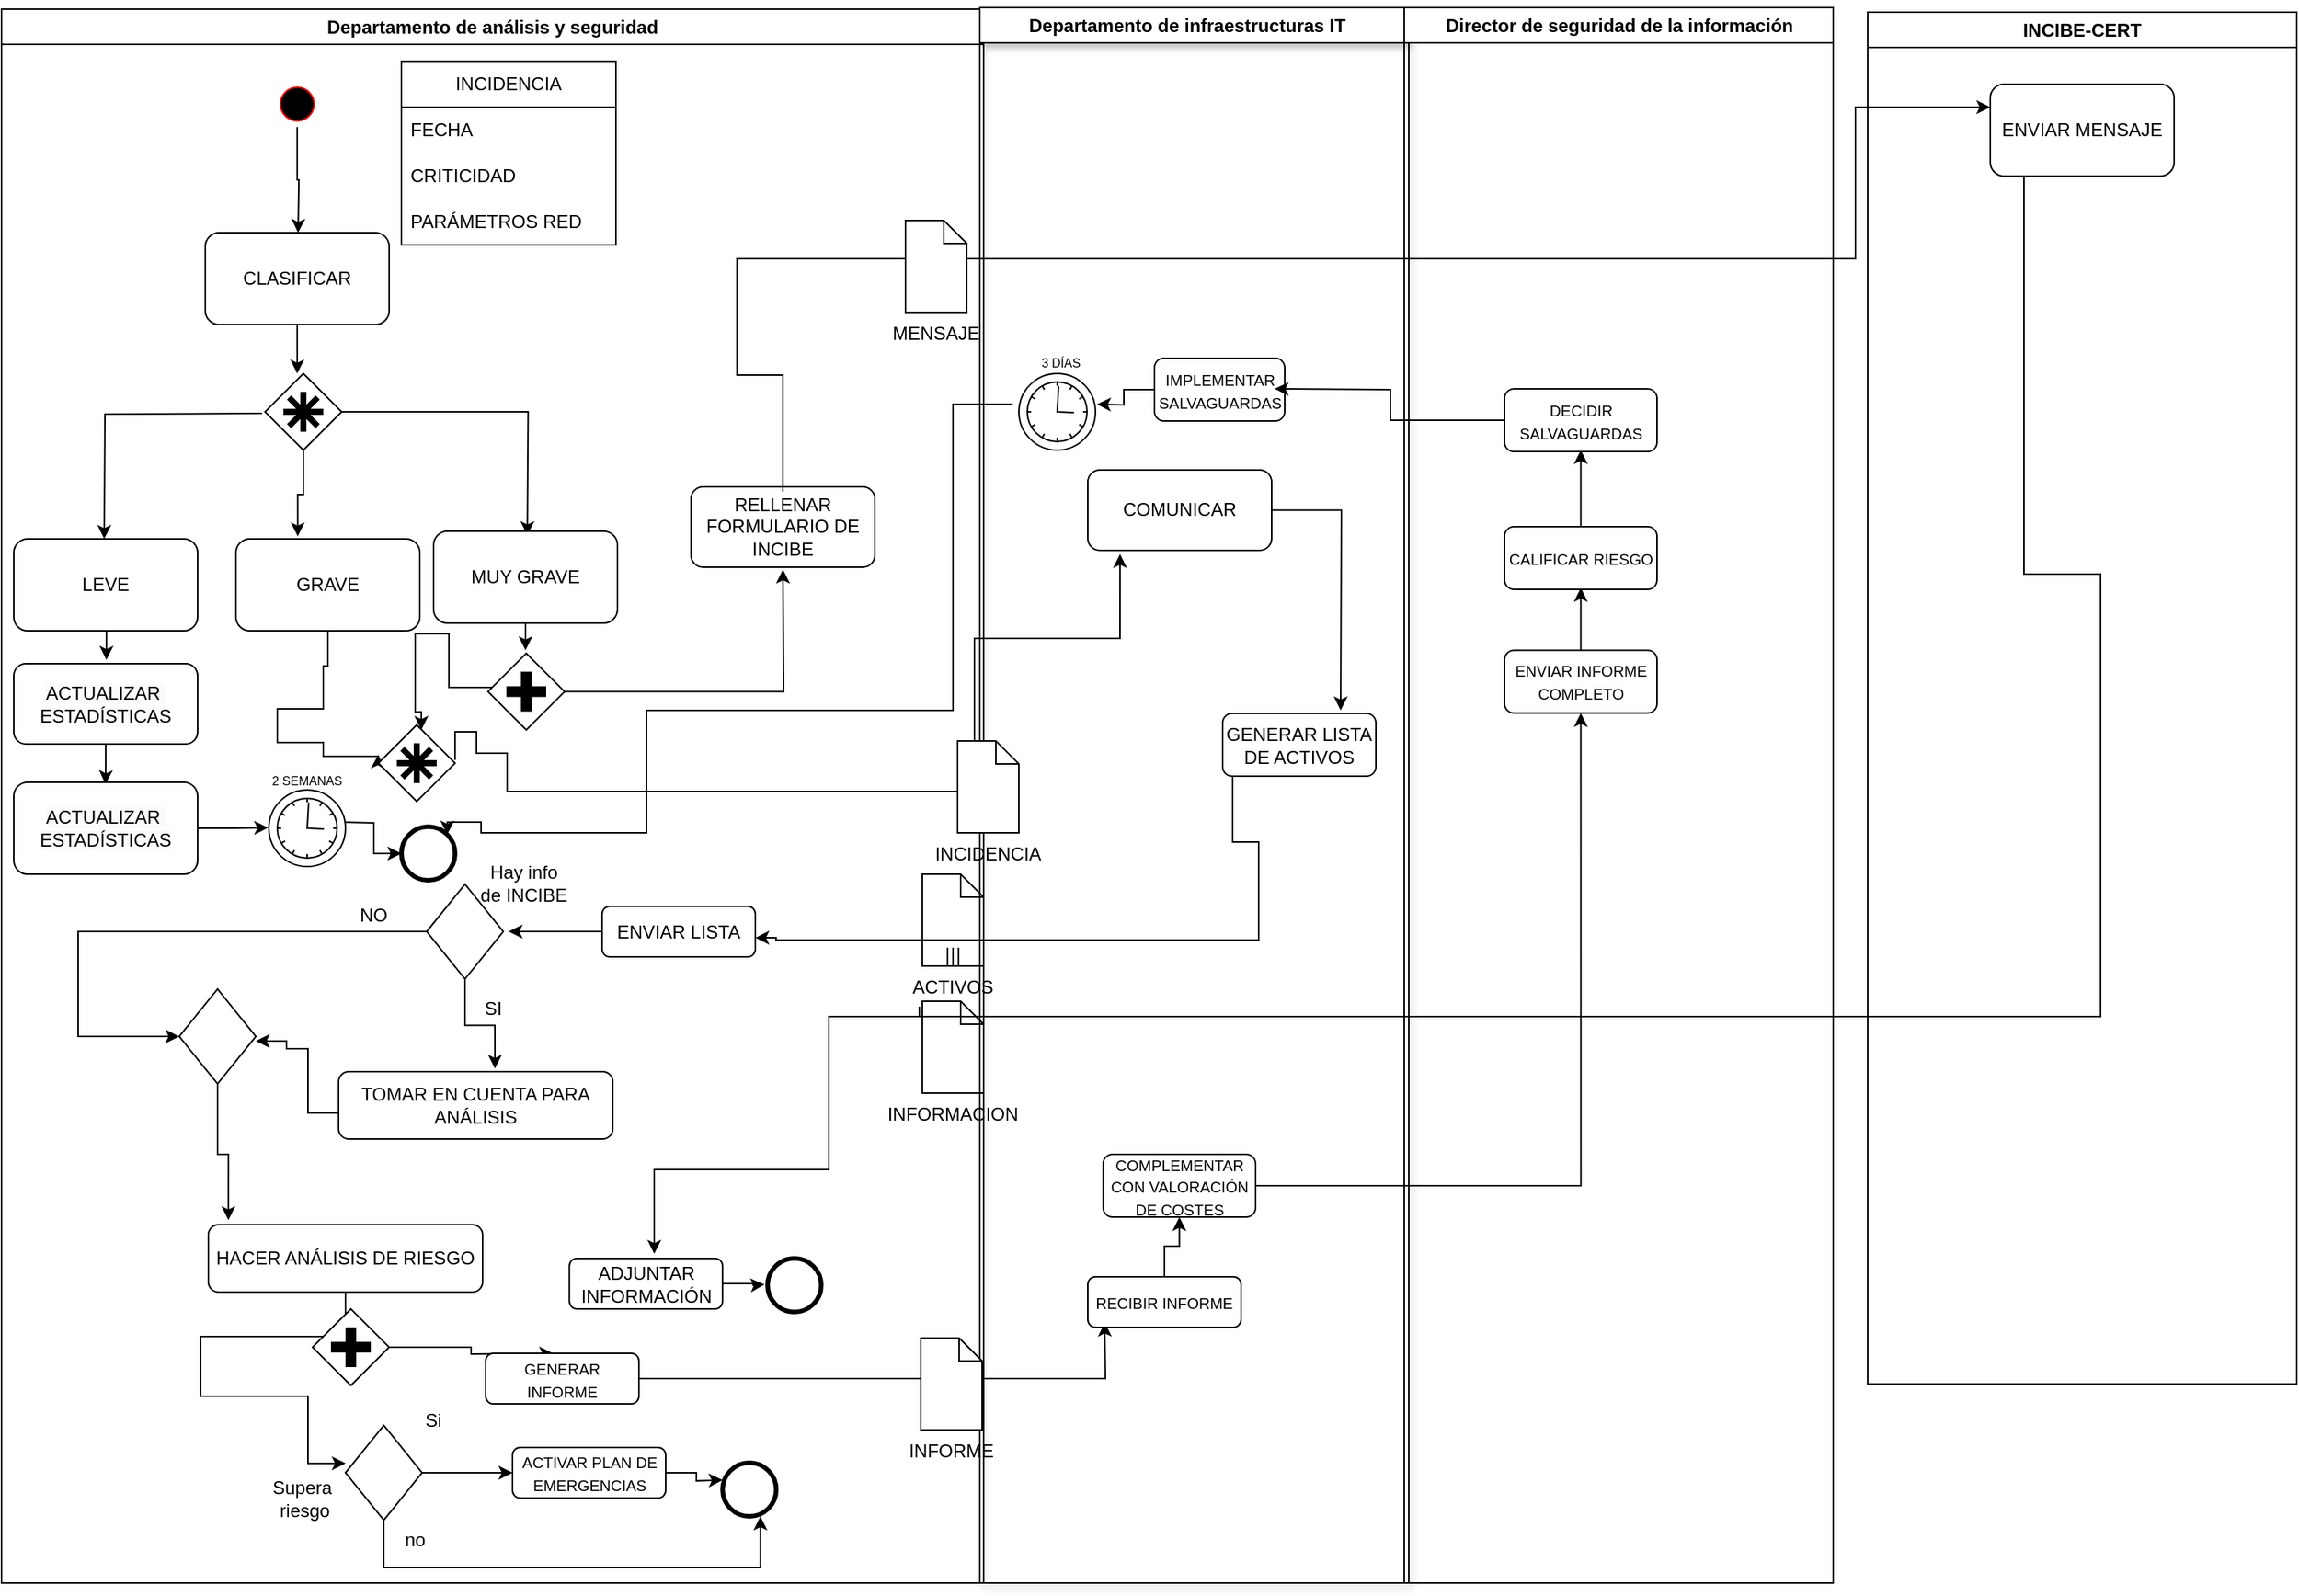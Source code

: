 <mxfile version="16.6.1" type="device"><diagram name="Page-1" id="e7e014a7-5840-1c2e-5031-d8a46d1fe8dd"><mxGraphModel dx="2456" dy="834" grid="1" gridSize="10" guides="1" tooltips="1" connect="1" arrows="1" fold="1" page="1" pageScale="1" pageWidth="1169" pageHeight="826" background="none" math="0" shadow="0"><root><mxCell id="0"/><mxCell id="1" parent="0"/><mxCell id="2" value="Departamento de análisis y seguridad" style="swimlane;whiteSpace=wrap" parent="1" vertex="1"><mxGeometry x="-180" y="92" width="641" height="1028" as="geometry"/></mxCell><mxCell id="wKJE_63BJNH2EhNT3Ody-53" style="edgeStyle=orthogonalEdgeStyle;rounded=0;orthogonalLoop=1;jettySize=auto;html=1;entryX=0.505;entryY=0;entryDx=0;entryDy=0;entryPerimeter=0;" parent="2" source="5" edge="1"><mxGeometry relative="1" as="geometry"><mxPoint x="193.55" y="146" as="targetPoint"/></mxGeometry></mxCell><mxCell id="5" value="" style="ellipse;shape=startState;fillColor=#000000;strokeColor=#ff0000;" parent="2" vertex="1"><mxGeometry x="178" y="47" width="30" height="30" as="geometry"/></mxCell><mxCell id="wKJE_63BJNH2EhNT3Ody-59" style="edgeStyle=orthogonalEdgeStyle;rounded=0;orthogonalLoop=1;jettySize=auto;html=1;" parent="2" edge="1"><mxGeometry relative="1" as="geometry"><mxPoint x="193" y="171.0" as="sourcePoint"/><mxPoint x="193" y="238" as="targetPoint"/></mxGeometry></mxCell><mxCell id="wKJE_63BJNH2EhNT3Ody-54" value="INCIDENCIA" style="swimlane;fontStyle=0;childLayout=stackLayout;horizontal=1;startSize=30;horizontalStack=0;resizeParent=1;resizeParentMax=0;resizeLast=0;collapsible=1;marginBottom=0;whiteSpace=wrap;html=1;" parent="2" vertex="1"><mxGeometry x="261" y="34" width="140" height="120" as="geometry"/></mxCell><mxCell id="wKJE_63BJNH2EhNT3Ody-55" value="FECHA" style="text;strokeColor=none;fillColor=none;align=left;verticalAlign=middle;spacingLeft=4;spacingRight=4;overflow=hidden;points=[[0,0.5],[1,0.5]];portConstraint=eastwest;rotatable=0;whiteSpace=wrap;html=1;" parent="wKJE_63BJNH2EhNT3Ody-54" vertex="1"><mxGeometry y="30" width="140" height="30" as="geometry"/></mxCell><mxCell id="wKJE_63BJNH2EhNT3Ody-56" value="CRITICIDAD" style="text;strokeColor=none;fillColor=none;align=left;verticalAlign=middle;spacingLeft=4;spacingRight=4;overflow=hidden;points=[[0,0.5],[1,0.5]];portConstraint=eastwest;rotatable=0;whiteSpace=wrap;html=1;" parent="wKJE_63BJNH2EhNT3Ody-54" vertex="1"><mxGeometry y="60" width="140" height="30" as="geometry"/></mxCell><mxCell id="wKJE_63BJNH2EhNT3Ody-57" value="PARÁMETROS RED" style="text;strokeColor=none;fillColor=none;align=left;verticalAlign=middle;spacingLeft=4;spacingRight=4;overflow=hidden;points=[[0,0.5],[1,0.5]];portConstraint=eastwest;rotatable=0;whiteSpace=wrap;html=1;" parent="wKJE_63BJNH2EhNT3Ody-54" vertex="1"><mxGeometry y="90" width="140" height="30" as="geometry"/></mxCell><mxCell id="wKJE_63BJNH2EhNT3Ody-63" style="edgeStyle=orthogonalEdgeStyle;rounded=0;orthogonalLoop=1;jettySize=auto;html=1;entryX=0.556;entryY=-0.048;entryDx=0;entryDy=0;entryPerimeter=0;exitX=1;exitY=0.5;exitDx=0;exitDy=0;exitPerimeter=0;" parent="2" source="-uxk1GoDinoryEBCvOJB-33" edge="1"><mxGeometry relative="1" as="geometry"><mxPoint x="343.16" y="343.6" as="targetPoint"/><mxPoint x="233" y="264" as="sourcePoint"/></mxGeometry></mxCell><mxCell id="wKJE_63BJNH2EhNT3Ody-65" style="edgeStyle=orthogonalEdgeStyle;rounded=0;orthogonalLoop=1;jettySize=auto;html=1;entryX=0.491;entryY=0;entryDx=0;entryDy=0;entryPerimeter=0;" parent="2" edge="1"><mxGeometry relative="1" as="geometry"><mxPoint x="67.01" y="346.0" as="targetPoint"/><mxPoint x="170" y="264" as="sourcePoint"/></mxGeometry></mxCell><mxCell id="wKJE_63BJNH2EhNT3Ody-92" style="edgeStyle=orthogonalEdgeStyle;rounded=0;orthogonalLoop=1;jettySize=auto;html=1;entryX=0.336;entryY=-0.028;entryDx=0;entryDy=0;entryPerimeter=0;fontSize=12;exitX=0.5;exitY=1;exitDx=0;exitDy=0;exitPerimeter=0;" parent="2" source="-uxk1GoDinoryEBCvOJB-33" target="wKJE_63BJNH2EhNT3Ody-91" edge="1"><mxGeometry relative="1" as="geometry"><mxPoint x="193" y="304" as="sourcePoint"/></mxGeometry></mxCell><mxCell id="wKJE_63BJNH2EhNT3Ody-67" style="edgeStyle=orthogonalEdgeStyle;rounded=0;orthogonalLoop=1;jettySize=auto;html=1;entryX=0.504;entryY=-0.02;entryDx=0;entryDy=0;entryPerimeter=0;fontSize=12;" parent="2" edge="1"><mxGeometry relative="1" as="geometry"><mxPoint x="68" y="371" as="sourcePoint"/><mxPoint x="68.44" y="425" as="targetPoint"/></mxGeometry></mxCell><mxCell id="wKJE_63BJNH2EhNT3Ody-76" style="edgeStyle=orthogonalEdgeStyle;rounded=0;orthogonalLoop=1;jettySize=auto;html=1;fontSize=12;entryX=0;entryY=0.5;entryDx=0;entryDy=0;entryPerimeter=0;" parent="2" target="-uxk1GoDinoryEBCvOJB-19" edge="1"><mxGeometry relative="1" as="geometry"><mxPoint x="260.1" y="531.9" as="targetPoint"/><mxPoint x="222" y="531" as="sourcePoint"/></mxGeometry></mxCell><mxCell id="wKJE_63BJNH2EhNT3Ody-78" value="&lt;font style=&quot;font-size: 8px;&quot;&gt;2 SEMANAS&lt;/font&gt;" style="text;html=1;strokeColor=none;fillColor=none;align=center;verticalAlign=middle;whiteSpace=wrap;rounded=0;fontSize=12;" parent="2" vertex="1"><mxGeometry x="141" y="487.5" width="117" height="30" as="geometry"/></mxCell><mxCell id="wKJE_63BJNH2EhNT3Ody-89" value="&lt;font style=&quot;font-size: 12px;&quot;&gt;CLASIFICAR&lt;/font&gt;" style="rounded=1;whiteSpace=wrap;html=1;fontSize=8;" parent="2" vertex="1"><mxGeometry x="133" y="146" width="120" height="60" as="geometry"/></mxCell><mxCell id="wKJE_63BJNH2EhNT3Ody-90" value="&lt;font style=&quot;font-size: 12px;&quot;&gt;LEVE&lt;/font&gt;" style="rounded=1;whiteSpace=wrap;html=1;fontSize=8;" parent="2" vertex="1"><mxGeometry x="8" y="346" width="120" height="60" as="geometry"/></mxCell><mxCell id="wKJE_63BJNH2EhNT3Ody-122" style="edgeStyle=orthogonalEdgeStyle;rounded=0;orthogonalLoop=1;jettySize=auto;html=1;fontSize=12;entryX=0.897;entryY=-0.017;entryDx=0;entryDy=0;entryPerimeter=0;" parent="2" source="wKJE_63BJNH2EhNT3Ody-91" target="wKJE_63BJNH2EhNT3Ody-78" edge="1"><mxGeometry relative="1" as="geometry"><mxPoint x="247.75" y="496.75" as="targetPoint"/><Array as="points"><mxPoint x="213" y="429"/><mxPoint x="210" y="429"/><mxPoint x="210" y="457"/><mxPoint x="180" y="457"/><mxPoint x="180" y="479"/><mxPoint x="210" y="479"/><mxPoint x="210" y="488"/></Array></mxGeometry></mxCell><mxCell id="wKJE_63BJNH2EhNT3Ody-91" value="GRAVE" style="rounded=1;whiteSpace=wrap;html=1;fontSize=12;" parent="2" vertex="1"><mxGeometry x="153" y="346" width="120" height="60" as="geometry"/></mxCell><mxCell id="wKJE_63BJNH2EhNT3Ody-120" style="edgeStyle=orthogonalEdgeStyle;rounded=0;orthogonalLoop=1;jettySize=auto;html=1;fontSize=12;" parent="2" source="wKJE_63BJNH2EhNT3Ody-93" edge="1"><mxGeometry relative="1" as="geometry"><mxPoint x="342" y="418.75" as="targetPoint"/><Array as="points"><mxPoint x="342" y="416"/></Array></mxGeometry></mxCell><mxCell id="wKJE_63BJNH2EhNT3Ody-93" value="MUY GRAVE" style="rounded=1;whiteSpace=wrap;html=1;fontSize=12;" parent="2" vertex="1"><mxGeometry x="282" y="341" width="120" height="60" as="geometry"/></mxCell><mxCell id="wKJE_63BJNH2EhNT3Ody-102" style="edgeStyle=orthogonalEdgeStyle;rounded=0;orthogonalLoop=1;jettySize=auto;html=1;entryX=0.498;entryY=0.019;entryDx=0;entryDy=0;entryPerimeter=0;fontSize=12;" parent="2" source="wKJE_63BJNH2EhNT3Ody-98" target="wKJE_63BJNH2EhNT3Ody-99" edge="1"><mxGeometry relative="1" as="geometry"/></mxCell><mxCell id="wKJE_63BJNH2EhNT3Ody-98" value="&lt;span style=&quot;caret-color: rgb(0, 0, 0); color: rgb(0, 0, 0); font-family: Helvetica; font-size: 12px; font-style: normal; font-variant-caps: normal; font-weight: 400; letter-spacing: normal; text-align: center; text-indent: 0px; text-transform: none; word-spacing: 0px; -webkit-text-stroke-width: 0px; background-color: rgb(251, 251, 251); text-decoration: none; float: none; display: inline !important;&quot;&gt;ACTUALIZAR&lt;span class=&quot;Apple-converted-space&quot;&gt;&amp;nbsp;&lt;/span&gt;&lt;/span&gt;&lt;br style=&quot;border-color: var(--border-color); caret-color: rgb(0, 0, 0); color: rgb(0, 0, 0); font-family: Helvetica; font-size: 12px; font-style: normal; font-variant-caps: normal; font-weight: 400; letter-spacing: normal; text-align: center; text-indent: 0px; text-transform: none; word-spacing: 0px; -webkit-text-stroke-width: 0px; text-decoration: none;&quot;&gt;&lt;span style=&quot;caret-color: rgb(0, 0, 0); color: rgb(0, 0, 0); font-family: Helvetica; font-size: 12px; font-style: normal; font-variant-caps: normal; font-weight: 400; letter-spacing: normal; text-align: center; text-indent: 0px; text-transform: none; word-spacing: 0px; -webkit-text-stroke-width: 0px; background-color: rgb(251, 251, 251); text-decoration: none; float: none; display: inline !important;&quot;&gt;ESTADÍSTICAS&lt;/span&gt;" style="rounded=1;whiteSpace=wrap;html=1;fontSize=12;" parent="2" vertex="1"><mxGeometry x="8" y="427.5" width="120" height="52.5" as="geometry"/></mxCell><mxCell id="wKJE_63BJNH2EhNT3Ody-103" style="edgeStyle=orthogonalEdgeStyle;rounded=0;orthogonalLoop=1;jettySize=auto;html=1;entryX=0.409;entryY=0.02;entryDx=0;entryDy=0;entryPerimeter=0;fontSize=12;" parent="2" source="wKJE_63BJNH2EhNT3Ody-99" edge="1"><mxGeometry relative="1" as="geometry"><mxPoint x="173.98" y="534.64" as="targetPoint"/></mxGeometry></mxCell><mxCell id="wKJE_63BJNH2EhNT3Ody-99" value="&lt;span style=&quot;caret-color: rgb(0, 0, 0); color: rgb(0, 0, 0); font-family: Helvetica; font-size: 12px; font-style: normal; font-variant-caps: normal; font-weight: 400; letter-spacing: normal; text-align: center; text-indent: 0px; text-transform: none; word-spacing: 0px; -webkit-text-stroke-width: 0px; background-color: rgb(251, 251, 251); text-decoration: none; float: none; display: inline !important;&quot;&gt;ACTUALIZAR&lt;span class=&quot;Apple-converted-space&quot;&gt;&amp;nbsp;&lt;/span&gt;&lt;/span&gt;&lt;br style=&quot;border-color: var(--border-color); caret-color: rgb(0, 0, 0); color: rgb(0, 0, 0); font-family: Helvetica; font-size: 12px; font-style: normal; font-variant-caps: normal; font-weight: 400; letter-spacing: normal; text-align: center; text-indent: 0px; text-transform: none; word-spacing: 0px; -webkit-text-stroke-width: 0px; text-decoration: none;&quot;&gt;&lt;span style=&quot;caret-color: rgb(0, 0, 0); color: rgb(0, 0, 0); font-family: Helvetica; font-size: 12px; font-style: normal; font-variant-caps: normal; font-weight: 400; letter-spacing: normal; text-align: center; text-indent: 0px; text-transform: none; word-spacing: 0px; -webkit-text-stroke-width: 0px; background-color: rgb(251, 251, 251); text-decoration: none; float: none; display: inline !important;&quot;&gt;ESTADÍSTICAS&lt;/span&gt;" style="rounded=1;whiteSpace=wrap;html=1;fontSize=12;" parent="2" vertex="1"><mxGeometry x="8" y="505" width="120" height="60" as="geometry"/></mxCell><mxCell id="wKJE_63BJNH2EhNT3Ody-121" style="edgeStyle=orthogonalEdgeStyle;rounded=0;orthogonalLoop=1;jettySize=auto;html=1;fontSize=12;entryX=1;entryY=0.5;entryDx=0;entryDy=0;" parent="2" source="-uxk1GoDinoryEBCvOJB-24" edge="1"><mxGeometry relative="1" as="geometry"><mxPoint x="274" y="470.75" as="targetPoint"/><mxPoint x="342.5" y="431.75" as="sourcePoint"/><Array as="points"><mxPoint x="292" y="443"/><mxPoint x="292" y="408"/><mxPoint x="270" y="408"/><mxPoint x="270" y="459"/></Array></mxGeometry></mxCell><mxCell id="wKJE_63BJNH2EhNT3Ody-125" style="edgeStyle=orthogonalEdgeStyle;rounded=0;orthogonalLoop=1;jettySize=auto;html=1;fontSize=12;exitX=1;exitY=0.5;exitDx=0;exitDy=0;exitPerimeter=0;" parent="2" source="-uxk1GoDinoryEBCvOJB-24" edge="1"><mxGeometry relative="1" as="geometry"><mxPoint x="510" y="366" as="targetPoint"/><mxPoint x="416" y="423.8" as="sourcePoint"/></mxGeometry></mxCell><mxCell id="wKJE_63BJNH2EhNT3Ody-108" style="edgeStyle=orthogonalEdgeStyle;rounded=0;orthogonalLoop=1;jettySize=auto;html=1;fontSize=12;exitX=0.623;exitY=0.919;exitDx=0;exitDy=0;exitPerimeter=0;entryX=0.542;entryY=1.008;entryDx=0;entryDy=0;entryPerimeter=0;" parent="2" edge="1"><mxGeometry relative="1" as="geometry"><mxPoint x="730.04" y="355.92" as="targetPoint"/><mxPoint x="295.997" y="490.354" as="sourcePoint"/><Array as="points"><mxPoint x="310" y="472"/><mxPoint x="310" y="486"/><mxPoint x="330" y="486"/><mxPoint x="330" y="511"/><mxPoint x="635" y="511"/><mxPoint x="635" y="411"/><mxPoint x="730" y="411"/></Array></mxGeometry></mxCell><mxCell id="wKJE_63BJNH2EhNT3Ody-126" value="RELLENAR FORMULARIO DE INCIBE" style="rounded=1;whiteSpace=wrap;html=1;fontSize=12;" parent="2" vertex="1"><mxGeometry x="450" y="312" width="120" height="52.5" as="geometry"/></mxCell><mxCell id="wKJE_63BJNH2EhNT3Ody-153" style="edgeStyle=orthogonalEdgeStyle;rounded=0;orthogonalLoop=1;jettySize=auto;html=1;entryX=0.432;entryY=0.704;entryDx=0;entryDy=0;entryPerimeter=0;fontSize=12;" parent="2" source="wKJE_63BJNH2EhNT3Ody-133" edge="1"><mxGeometry relative="1" as="geometry"><mxPoint x="331.002" y="602.482" as="targetPoint"/></mxGeometry></mxCell><mxCell id="wKJE_63BJNH2EhNT3Ody-133" value="ENVIAR LISTA" style="rounded=1;whiteSpace=wrap;html=1;shadow=0;fontSize=12;fillColor=#FFFFFF;" parent="2" vertex="1"><mxGeometry x="392" y="586" width="100" height="33" as="geometry"/></mxCell><mxCell id="wKJE_63BJNH2EhNT3Ody-166" style="edgeStyle=orthogonalEdgeStyle;rounded=0;orthogonalLoop=1;jettySize=auto;html=1;entryX=-0.041;entryY=0.358;entryDx=0;entryDy=0;entryPerimeter=0;fontSize=12;" parent="2" source="wKJE_63BJNH2EhNT3Ody-144" edge="1"><mxGeometry relative="1" as="geometry"><mxPoint x="497.975" y="833.005" as="targetPoint"/></mxGeometry></mxCell><mxCell id="wKJE_63BJNH2EhNT3Ody-144" value="ADJUNTAR INFORMACIÓN" style="rounded=1;whiteSpace=wrap;html=1;shadow=0;fontSize=12;fillColor=#FFFFFF;" parent="2" vertex="1"><mxGeometry x="370.62" y="816" width="100" height="33" as="geometry"/></mxCell><mxCell id="PuzYy-88NmCPUTZ-VgpC-42" style="edgeStyle=orthogonalEdgeStyle;rounded=0;orthogonalLoop=1;jettySize=auto;html=1;entryX=0.599;entryY=0.003;entryDx=0;entryDy=0;entryPerimeter=0;" parent="2" source="wKJE_63BJNH2EhNT3Ody-145" target="PuzYy-88NmCPUTZ-VgpC-41" edge="1"><mxGeometry relative="1" as="geometry"><mxPoint x="190" y="906" as="targetPoint"/><Array as="points"><mxPoint x="225" y="867"/><mxPoint x="130" y="867"/><mxPoint x="130" y="906"/><mxPoint x="200" y="906"/></Array></mxGeometry></mxCell><mxCell id="wKJE_63BJNH2EhNT3Ody-145" value="HACER ANÁLISIS DE RIESGO" style="rounded=1;whiteSpace=wrap;html=1;shadow=0;fontSize=12;fillColor=#FFFFFF;" parent="2" vertex="1"><mxGeometry x="135" y="794" width="179" height="44" as="geometry"/></mxCell><mxCell id="wKJE_63BJNH2EhNT3Ody-156" style="edgeStyle=orthogonalEdgeStyle;rounded=0;orthogonalLoop=1;jettySize=auto;html=1;fontSize=12;entryX=0.5;entryY=0;entryDx=0;entryDy=0;" parent="2" source="wKJE_63BJNH2EhNT3Ody-154" target="wKJE_63BJNH2EhNT3Ody-170" edge="1"><mxGeometry relative="1" as="geometry"><mxPoint x="130" y="816" as="targetPoint"/><Array as="points"><mxPoint x="50" y="603"/><mxPoint x="50" y="671"/></Array></mxGeometry></mxCell><mxCell id="wKJE_63BJNH2EhNT3Ody-160" style="edgeStyle=orthogonalEdgeStyle;rounded=0;orthogonalLoop=1;jettySize=auto;html=1;entryX=0.57;entryY=-0.045;entryDx=0;entryDy=0;entryPerimeter=0;fontSize=12;" parent="2" source="wKJE_63BJNH2EhNT3Ody-154" target="wKJE_63BJNH2EhNT3Ody-158" edge="1"><mxGeometry relative="1" as="geometry"/></mxCell><mxCell id="wKJE_63BJNH2EhNT3Ody-154" value="" style="rhombus;whiteSpace=wrap;html=1;rotation=-90;" parent="2" vertex="1"><mxGeometry x="271.5" y="577.5" width="62" height="50" as="geometry"/></mxCell><mxCell id="wKJE_63BJNH2EhNT3Ody-155" value="Hay info de INCIBE" style="text;html=1;strokeColor=none;fillColor=none;align=center;verticalAlign=middle;whiteSpace=wrap;rounded=0;fontSize=12;" parent="2" vertex="1"><mxGeometry x="310.62" y="555.5" width="60" height="30" as="geometry"/></mxCell><mxCell id="wKJE_63BJNH2EhNT3Ody-157" value="NO" style="text;html=1;strokeColor=none;fillColor=none;align=center;verticalAlign=middle;whiteSpace=wrap;rounded=0;fontSize=12;" parent="2" vertex="1"><mxGeometry x="213" y="577.12" width="60" height="30" as="geometry"/></mxCell><mxCell id="wKJE_63BJNH2EhNT3Ody-171" style="edgeStyle=orthogonalEdgeStyle;rounded=0;orthogonalLoop=1;jettySize=auto;html=1;entryX=0.5;entryY=1;entryDx=0;entryDy=0;fontSize=12;" parent="2" edge="1"><mxGeometry relative="1" as="geometry"><mxPoint x="309.5" y="721" as="sourcePoint"/><mxPoint x="166" y="674" as="targetPoint"/><Array as="points"><mxPoint x="200" y="721"/><mxPoint x="200" y="679"/><mxPoint x="186" y="679"/><mxPoint x="186" y="674"/></Array></mxGeometry></mxCell><mxCell id="wKJE_63BJNH2EhNT3Ody-158" value="TOMAR EN CUENTA PARA ANÁLISIS" style="rounded=1;whiteSpace=wrap;html=1;shadow=0;fontSize=12;fillColor=#FFFFFF;" parent="2" vertex="1"><mxGeometry x="220" y="694" width="179" height="44" as="geometry"/></mxCell><mxCell id="wKJE_63BJNH2EhNT3Ody-167" value="SI" style="text;html=1;strokeColor=none;fillColor=none;align=center;verticalAlign=middle;whiteSpace=wrap;rounded=0;fontSize=12;" parent="2" vertex="1"><mxGeometry x="292" y="636" width="58" height="34" as="geometry"/></mxCell><mxCell id="wKJE_63BJNH2EhNT3Ody-172" style="edgeStyle=orthogonalEdgeStyle;rounded=0;orthogonalLoop=1;jettySize=auto;html=1;entryX=0.073;entryY=-0.068;entryDx=0;entryDy=0;entryPerimeter=0;fontSize=12;" parent="2" source="wKJE_63BJNH2EhNT3Ody-170" target="wKJE_63BJNH2EhNT3Ody-145" edge="1"><mxGeometry relative="1" as="geometry"/></mxCell><mxCell id="wKJE_63BJNH2EhNT3Ody-170" value="" style="rhombus;whiteSpace=wrap;html=1;rotation=-90;" parent="2" vertex="1"><mxGeometry x="110" y="646" width="62" height="50" as="geometry"/></mxCell><mxCell id="PuzYy-88NmCPUTZ-VgpC-45" style="edgeStyle=orthogonalEdgeStyle;rounded=0;orthogonalLoop=1;jettySize=auto;html=1;entryX=0;entryY=0.5;entryDx=0;entryDy=0;fontSize=10;" parent="2" source="PuzYy-88NmCPUTZ-VgpC-41" target="PuzYy-88NmCPUTZ-VgpC-44" edge="1"><mxGeometry relative="1" as="geometry"/></mxCell><mxCell id="-uxk1GoDinoryEBCvOJB-21" style="edgeStyle=orthogonalEdgeStyle;rounded=0;orthogonalLoop=1;jettySize=auto;html=1;entryX=0.5;entryY=1;entryDx=0;entryDy=0;" parent="2" source="PuzYy-88NmCPUTZ-VgpC-41" edge="1"><mxGeometry relative="1" as="geometry"><mxPoint x="495.31" y="984.5" as="targetPoint"/><Array as="points"><mxPoint x="250" y="1018"/><mxPoint x="495" y="1018"/></Array></mxGeometry></mxCell><mxCell id="PuzYy-88NmCPUTZ-VgpC-41" value="" style="rhombus;whiteSpace=wrap;html=1;rotation=-90;" parent="2" vertex="1"><mxGeometry x="218.5" y="931" width="62" height="50" as="geometry"/></mxCell><mxCell id="PuzYy-88NmCPUTZ-VgpC-43" value="Supera&amp;nbsp;&lt;br&gt;riesgo" style="text;html=1;strokeColor=none;fillColor=none;align=center;verticalAlign=middle;whiteSpace=wrap;rounded=0;" parent="2" vertex="1"><mxGeometry x="167.5" y="958" width="60" height="30" as="geometry"/></mxCell><mxCell id="-uxk1GoDinoryEBCvOJB-22" style="edgeStyle=orthogonalEdgeStyle;rounded=0;orthogonalLoop=1;jettySize=auto;html=1;entryX=0;entryY=0.5;entryDx=0;entryDy=0;" parent="2" source="PuzYy-88NmCPUTZ-VgpC-44" edge="1"><mxGeometry relative="1" as="geometry"><mxPoint x="470.62" y="960.75" as="targetPoint"/></mxGeometry></mxCell><mxCell id="PuzYy-88NmCPUTZ-VgpC-44" value="&lt;font style=&quot;font-size: 10px;&quot;&gt;ACTIVAR PLAN DE EMERGENCIAS&lt;/font&gt;" style="rounded=1;whiteSpace=wrap;html=1;shadow=0;fontSize=12;fillColor=#FFFFFF;" parent="2" vertex="1"><mxGeometry x="333.5" y="939.5" width="100" height="33" as="geometry"/></mxCell><mxCell id="PuzYy-88NmCPUTZ-VgpC-46" value="Si" style="text;html=1;strokeColor=none;fillColor=none;align=center;verticalAlign=middle;whiteSpace=wrap;rounded=0;" parent="2" vertex="1"><mxGeometry x="252" y="907" width="60" height="30" as="geometry"/></mxCell><mxCell id="PuzYy-88NmCPUTZ-VgpC-48" style="edgeStyle=orthogonalEdgeStyle;rounded=0;orthogonalLoop=1;jettySize=auto;html=1;fontSize=10;exitX=1;exitY=0.5;exitDx=0;exitDy=0;exitPerimeter=0;" parent="2" source="-uxk1GoDinoryEBCvOJB-29" edge="1"><mxGeometry relative="1" as="geometry"><mxPoint x="360" y="878" as="targetPoint"/><mxPoint x="303" y="858.5" as="sourcePoint"/></mxGeometry></mxCell><mxCell id="PuzYy-88NmCPUTZ-VgpC-50" style="edgeStyle=orthogonalEdgeStyle;rounded=0;orthogonalLoop=1;jettySize=auto;html=1;fontSize=10;" parent="2" source="PuzYy-88NmCPUTZ-VgpC-49" edge="1"><mxGeometry relative="1" as="geometry"><mxPoint x="720" y="858" as="targetPoint"/></mxGeometry></mxCell><mxCell id="PuzYy-88NmCPUTZ-VgpC-49" value="&lt;font size=&quot;1&quot;&gt;GENERAR INFORME&lt;br&gt;&lt;/font&gt;" style="rounded=1;whiteSpace=wrap;html=1;shadow=0;fontSize=12;fillColor=#FFFFFF;" parent="2" vertex="1"><mxGeometry x="316" y="878" width="100" height="33" as="geometry"/></mxCell><mxCell id="-uxk1GoDinoryEBCvOJB-12" value="ACTIVOS" style="shape=mxgraph.bpmn.data;labelPosition=center;verticalLabelPosition=bottom;align=center;verticalAlign=top;whiteSpace=wrap;size=15;html=1;bpmnTransferType=none;isCollection=1;" parent="2" vertex="1"><mxGeometry x="601" y="565" width="40" height="60" as="geometry"/></mxCell><mxCell id="-uxk1GoDinoryEBCvOJB-16" value="INFORMACION" style="shape=mxgraph.bpmn.data;labelPosition=center;verticalLabelPosition=bottom;align=center;verticalAlign=top;whiteSpace=wrap;size=15;html=1;" parent="2" vertex="1"><mxGeometry x="601" y="648" width="40" height="60" as="geometry"/></mxCell><mxCell id="wKJE_63BJNH2EhNT3Ody-143" style="edgeStyle=orthogonalEdgeStyle;rounded=0;orthogonalLoop=1;jettySize=auto;html=1;fontSize=12;entryX=0.554;entryY=-0.091;entryDx=0;entryDy=0;entryPerimeter=0;startArrow=none;" parent="2" source="-uxk1GoDinoryEBCvOJB-16" target="wKJE_63BJNH2EhNT3Ody-144" edge="1"><mxGeometry relative="1" as="geometry"><mxPoint x="500" y="758" as="targetPoint"/><Array as="points"><mxPoint x="540" y="658"/><mxPoint x="540" y="758"/><mxPoint x="426" y="758"/></Array><mxPoint x="560" y="668" as="sourcePoint"/></mxGeometry></mxCell><mxCell id="-uxk1GoDinoryEBCvOJB-18" value="" style="points=[[0.145,0.145,0],[0.5,0,0],[0.855,0.145,0],[1,0.5,0],[0.855,0.855,0],[0.5,1,0],[0.145,0.855,0],[0,0.5,0]];shape=mxgraph.bpmn.event;html=1;verticalLabelPosition=bottom;labelBackgroundColor=#ffffff;verticalAlign=top;align=center;perimeter=ellipsePerimeter;outlineConnect=0;aspect=fixed;outline=standard;symbol=timer;" parent="2" vertex="1"><mxGeometry x="174.5" y="510" width="50" height="50" as="geometry"/></mxCell><mxCell id="-uxk1GoDinoryEBCvOJB-19" value="" style="points=[[0.145,0.145,0],[0.5,0,0],[0.855,0.145,0],[1,0.5,0],[0.855,0.855,0],[0.5,1,0],[0.145,0.855,0],[0,0.5,0]];shape=mxgraph.bpmn.event;html=1;verticalLabelPosition=bottom;labelBackgroundColor=#ffffff;verticalAlign=top;align=center;perimeter=ellipsePerimeter;outlineConnect=0;aspect=fixed;outline=end;symbol=terminate2;" parent="2" vertex="1"><mxGeometry x="261" y="534" width="35" height="35" as="geometry"/></mxCell><mxCell id="-uxk1GoDinoryEBCvOJB-23" value="no" style="text;html=1;strokeColor=none;fillColor=none;align=center;verticalAlign=middle;whiteSpace=wrap;rounded=0;" parent="2" vertex="1"><mxGeometry x="240" y="984.5" width="60" height="30" as="geometry"/></mxCell><mxCell id="-uxk1GoDinoryEBCvOJB-24" value="" style="points=[[0.25,0.25,0],[0.5,0,0],[0.75,0.25,0],[1,0.5,0],[0.75,0.75,0],[0.5,1,0],[0.25,0.75,0],[0,0.5,0]];shape=mxgraph.bpmn.gateway2;html=1;verticalLabelPosition=bottom;labelBackgroundColor=#ffffff;verticalAlign=top;align=center;perimeter=rhombusPerimeter;outlineConnect=0;outline=none;symbol=none;gwType=parallel;" parent="2" vertex="1"><mxGeometry x="317.5" y="420.75" width="50" height="50" as="geometry"/></mxCell><mxCell id="-uxk1GoDinoryEBCvOJB-29" value="" style="points=[[0.25,0.25,0],[0.5,0,0],[0.75,0.25,0],[1,0.5,0],[0.75,0.75,0],[0.5,1,0],[0.25,0.75,0],[0,0.5,0]];shape=mxgraph.bpmn.gateway2;html=1;verticalLabelPosition=bottom;labelBackgroundColor=#ffffff;verticalAlign=top;align=center;perimeter=rhombusPerimeter;outlineConnect=0;outline=none;symbol=none;gwType=parallel;" parent="2" vertex="1"><mxGeometry x="203" y="849" width="50" height="50" as="geometry"/></mxCell><mxCell id="-uxk1GoDinoryEBCvOJB-33" value="" style="points=[[0.25,0.25,0],[0.5,0,0],[0.75,0.25,0],[1,0.5,0],[0.75,0.75,0],[0.5,1,0],[0.25,0.75,0],[0,0.5,0]];shape=mxgraph.bpmn.gateway2;html=1;verticalLabelPosition=bottom;labelBackgroundColor=#ffffff;verticalAlign=top;align=center;perimeter=rhombusPerimeter;outlineConnect=0;outline=none;symbol=none;gwType=complex;" parent="2" vertex="1"><mxGeometry x="172" y="238" width="50" height="50" as="geometry"/></mxCell><mxCell id="-uxk1GoDinoryEBCvOJB-35" value="" style="points=[[0.25,0.25,0],[0.5,0,0],[0.75,0.25,0],[1,0.5,0],[0.75,0.75,0],[0.5,1,0],[0.25,0.75,0],[0,0.5,0]];shape=mxgraph.bpmn.gateway2;html=1;verticalLabelPosition=bottom;labelBackgroundColor=#ffffff;verticalAlign=top;align=center;perimeter=rhombusPerimeter;outlineConnect=0;outline=none;symbol=none;gwType=complex;" parent="2" vertex="1"><mxGeometry x="246" y="467.5" width="50" height="50" as="geometry"/></mxCell><mxCell id="9ohhhNZIiB-ihNK0Lqja-5" value="" style="points=[[0.145,0.145,0],[0.5,0,0],[0.855,0.145,0],[1,0.5,0],[0.855,0.855,0],[0.5,1,0],[0.145,0.855,0],[0,0.5,0]];shape=mxgraph.bpmn.event;html=1;verticalLabelPosition=bottom;labelBackgroundColor=#ffffff;verticalAlign=top;align=center;perimeter=ellipsePerimeter;outlineConnect=0;aspect=fixed;outline=end;symbol=terminate2;" vertex="1" parent="2"><mxGeometry x="470.62" y="949.5" width="35" height="35" as="geometry"/></mxCell><mxCell id="9ohhhNZIiB-ihNK0Lqja-6" value="" style="points=[[0.145,0.145,0],[0.5,0,0],[0.855,0.145,0],[1,0.5,0],[0.855,0.855,0],[0.5,1,0],[0.145,0.855,0],[0,0.5,0]];shape=mxgraph.bpmn.event;html=1;verticalLabelPosition=bottom;labelBackgroundColor=#ffffff;verticalAlign=top;align=center;perimeter=ellipsePerimeter;outlineConnect=0;aspect=fixed;outline=end;symbol=terminate2;" vertex="1" parent="2"><mxGeometry x="500" y="816" width="35" height="35" as="geometry"/></mxCell><mxCell id="3" value="Departamento de infraestructuras IT   " style="swimlane;whiteSpace=wrap;shadow=1;" parent="1" vertex="1"><mxGeometry x="458.5" y="91" width="280" height="1029" as="geometry"/></mxCell><mxCell id="wKJE_63BJNH2EhNT3Ody-136" style="edgeStyle=orthogonalEdgeStyle;rounded=0;orthogonalLoop=1;jettySize=auto;html=1;fontSize=12;" parent="3" source="wKJE_63BJNH2EhNT3Ody-105" edge="1"><mxGeometry relative="1" as="geometry"><mxPoint x="235.5" y="459" as="targetPoint"/></mxGeometry></mxCell><mxCell id="wKJE_63BJNH2EhNT3Ody-105" value="COMUNICAR" style="rounded=1;whiteSpace=wrap;html=1;fontSize=12;" parent="3" vertex="1"><mxGeometry x="70.5" y="302" width="120" height="52.5" as="geometry"/></mxCell><mxCell id="wKJE_63BJNH2EhNT3Ody-131" value="GENERAR LISTA DE ACTIVOS" style="rounded=1;whiteSpace=wrap;html=1;shadow=0;fontSize=12;fillColor=#FFFFFF;" parent="3" vertex="1"><mxGeometry x="158.5" y="461" width="100" height="41" as="geometry"/></mxCell><mxCell id="PuzYy-88NmCPUTZ-VgpC-54" style="edgeStyle=orthogonalEdgeStyle;rounded=0;orthogonalLoop=1;jettySize=auto;html=1;fontSize=10;" parent="3" source="PuzYy-88NmCPUTZ-VgpC-51" target="PuzYy-88NmCPUTZ-VgpC-53" edge="1"><mxGeometry relative="1" as="geometry"/></mxCell><mxCell id="PuzYy-88NmCPUTZ-VgpC-51" value="&lt;font size=&quot;1&quot;&gt;RECIBIR INFORME&lt;br&gt;&lt;/font&gt;" style="rounded=1;whiteSpace=wrap;html=1;shadow=0;fontSize=12;fillColor=#FFFFFF;" parent="3" vertex="1"><mxGeometry x="70.5" y="829" width="100" height="33" as="geometry"/></mxCell><mxCell id="PuzYy-88NmCPUTZ-VgpC-53" value="&lt;font size=&quot;1&quot;&gt;COMPLEMENTAR CON VALORACIÓN DE COSTES&lt;br&gt;&lt;/font&gt;" style="rounded=1;whiteSpace=wrap;html=1;shadow=0;fontSize=12;fillColor=#FFFFFF;" parent="3" vertex="1"><mxGeometry x="80.5" y="749" width="99.5" height="41" as="geometry"/></mxCell><mxCell id="PuzYy-88NmCPUTZ-VgpC-74" style="edgeStyle=orthogonalEdgeStyle;rounded=0;orthogonalLoop=1;jettySize=auto;html=1;entryX=0.5;entryY=1;entryDx=0;entryDy=0;fontSize=10;" parent="3" source="PuzYy-88NmCPUTZ-VgpC-71" edge="1"><mxGeometry relative="1" as="geometry"><mxPoint x="76.5" y="259" as="targetPoint"/></mxGeometry></mxCell><mxCell id="PuzYy-88NmCPUTZ-VgpC-71" value="&lt;font size=&quot;1&quot;&gt;IMPLEMENTAR SALVAGUARDAS&lt;br&gt;&lt;/font&gt;" style="rounded=1;whiteSpace=wrap;html=1;shadow=0;fontSize=12;fillColor=#FFFFFF;" parent="3" vertex="1"><mxGeometry x="114" y="229" width="85" height="41" as="geometry"/></mxCell><mxCell id="PuzYy-88NmCPUTZ-VgpC-73" value="&lt;font style=&quot;font-size: 8px;&quot;&gt;3 DÍAS&lt;/font&gt;" style="text;html=1;strokeColor=none;fillColor=none;align=center;verticalAlign=middle;whiteSpace=wrap;rounded=0;fontSize=12;" parent="3" vertex="1"><mxGeometry x="-4.5" y="215.5" width="114.5" height="31" as="geometry"/></mxCell><mxCell id="-uxk1GoDinoryEBCvOJB-10" value="INCIDENCIA" style="shape=mxgraph.bpmn.data;labelPosition=center;verticalLabelPosition=bottom;align=center;verticalAlign=top;whiteSpace=wrap;size=15;html=1;" parent="3" vertex="1"><mxGeometry x="-14.5" y="479" width="40" height="60" as="geometry"/></mxCell><mxCell id="-uxk1GoDinoryEBCvOJB-17" value="" style="points=[[0.145,0.145,0],[0.5,0,0],[0.855,0.145,0],[1,0.5,0],[0.855,0.855,0],[0.5,1,0],[0.145,0.855,0],[0,0.5,0]];shape=mxgraph.bpmn.event;html=1;verticalLabelPosition=bottom;labelBackgroundColor=#ffffff;verticalAlign=top;align=center;perimeter=ellipsePerimeter;outlineConnect=0;aspect=fixed;outline=standard;symbol=timer;" parent="3" vertex="1"><mxGeometry x="25.5" y="239" width="50" height="50" as="geometry"/></mxCell><mxCell id="4" value="Director de seguridad de la información" style="swimlane;whiteSpace=wrap" parent="1" vertex="1"><mxGeometry x="735.5" y="91" width="280" height="1029" as="geometry"/></mxCell><mxCell id="PuzYy-88NmCPUTZ-VgpC-66" style="edgeStyle=orthogonalEdgeStyle;rounded=0;orthogonalLoop=1;jettySize=auto;html=1;fontSize=10;" parent="4" source="PuzYy-88NmCPUTZ-VgpC-64" edge="1"><mxGeometry relative="1" as="geometry"><mxPoint x="115.25" y="379" as="targetPoint"/></mxGeometry></mxCell><mxCell id="PuzYy-88NmCPUTZ-VgpC-64" value="&lt;font size=&quot;1&quot;&gt;ENVIAR INFORME COMPLETO&lt;br&gt;&lt;/font&gt;" style="rounded=1;whiteSpace=wrap;html=1;shadow=0;fontSize=12;fillColor=#FFFFFF;" parent="4" vertex="1"><mxGeometry x="65.5" y="419.75" width="99.5" height="41" as="geometry"/></mxCell><mxCell id="PuzYy-88NmCPUTZ-VgpC-68" style="edgeStyle=orthogonalEdgeStyle;rounded=0;orthogonalLoop=1;jettySize=auto;html=1;fontSize=10;" parent="4" source="PuzYy-88NmCPUTZ-VgpC-67" edge="1"><mxGeometry relative="1" as="geometry"><mxPoint x="115.25" y="289" as="targetPoint"/></mxGeometry></mxCell><mxCell id="PuzYy-88NmCPUTZ-VgpC-67" value="&lt;font size=&quot;1&quot;&gt;CALIFICAR RIESGO&lt;br&gt;&lt;/font&gt;" style="rounded=1;whiteSpace=wrap;html=1;shadow=0;fontSize=12;fillColor=#FFFFFF;" parent="4" vertex="1"><mxGeometry x="65.5" y="339" width="99.5" height="41" as="geometry"/></mxCell><mxCell id="PuzYy-88NmCPUTZ-VgpC-70" style="edgeStyle=orthogonalEdgeStyle;rounded=0;orthogonalLoop=1;jettySize=auto;html=1;fontSize=10;" parent="4" source="PuzYy-88NmCPUTZ-VgpC-69" edge="1"><mxGeometry relative="1" as="geometry"><mxPoint x="-84.5" y="249" as="targetPoint"/></mxGeometry></mxCell><mxCell id="PuzYy-88NmCPUTZ-VgpC-69" value="&lt;font size=&quot;1&quot;&gt;DECIDIR SALVAGUARDAS&lt;br&gt;&lt;/font&gt;" style="rounded=1;whiteSpace=wrap;html=1;shadow=0;fontSize=12;fillColor=#FFFFFF;" parent="4" vertex="1"><mxGeometry x="65.5" y="249" width="99.5" height="41" as="geometry"/></mxCell><mxCell id="wKJE_63BJNH2EhNT3Ody-41" value="INCIBE-CERT" style="swimlane;whiteSpace=wrap" parent="1" vertex="1"><mxGeometry x="1038" y="94" width="280" height="896" as="geometry"/></mxCell><mxCell id="wKJE_63BJNH2EhNT3Ody-123" value="ENVIAR MENSAJE" style="rounded=1;whiteSpace=wrap;html=1;shadow=0;fontSize=12;fillColor=#FFFFFF;" parent="wKJE_63BJNH2EhNT3Ody-41" vertex="1"><mxGeometry x="80" y="47" width="120" height="60" as="geometry"/></mxCell><mxCell id="wKJE_63BJNH2EhNT3Ody-127" style="edgeStyle=orthogonalEdgeStyle;rounded=0;orthogonalLoop=1;jettySize=auto;html=1;fontSize=12;entryX=0;entryY=0.25;entryDx=0;entryDy=0;startArrow=none;" parent="1" source="-uxk1GoDinoryEBCvOJB-5" target="wKJE_63BJNH2EhNT3Ody-123" edge="1"><mxGeometry relative="1" as="geometry"><mxPoint x="1080" y="155" as="targetPoint"/><mxPoint x="390" y="255" as="sourcePoint"/><Array as="points"><mxPoint x="1030" y="255"/><mxPoint x="1030" y="156"/></Array></mxGeometry></mxCell><mxCell id="wKJE_63BJNH2EhNT3Ody-130" value="" style="edgeStyle=orthogonalEdgeStyle;rounded=0;orthogonalLoop=1;jettySize=auto;html=1;fontSize=12;endArrow=none;" parent="1" edge="1"><mxGeometry relative="1" as="geometry"><mxPoint x="390" y="255" as="targetPoint"/><mxPoint x="330" y="407.25" as="sourcePoint"/><Array as="points"><mxPoint x="330" y="331"/><mxPoint x="300" y="331"/></Array></mxGeometry></mxCell><mxCell id="wKJE_63BJNH2EhNT3Ody-141" style="edgeStyle=orthogonalEdgeStyle;rounded=0;orthogonalLoop=1;jettySize=auto;html=1;fontSize=12;entryX=1;entryY=0.622;entryDx=0;entryDy=0;entryPerimeter=0;" parent="1" source="wKJE_63BJNH2EhNT3Ody-131" target="wKJE_63BJNH2EhNT3Ody-133" edge="1"><mxGeometry relative="1" as="geometry"><mxPoint x="623.0" y="700" as="targetPoint"/><Array as="points"><mxPoint x="623.5" y="636"/><mxPoint x="640.5" y="636"/><mxPoint x="640.5" y="700"/><mxPoint x="325.5" y="700"/></Array></mxGeometry></mxCell><mxCell id="wKJE_63BJNH2EhNT3Ody-169" value="" style="edgeStyle=orthogonalEdgeStyle;rounded=0;orthogonalLoop=1;jettySize=auto;html=1;fontSize=12;entryX=0.554;entryY=-0.091;entryDx=0;entryDy=0;entryPerimeter=0;endArrow=none;" parent="1" source="wKJE_63BJNH2EhNT3Ody-123" edge="1"><mxGeometry relative="1" as="geometry"><mxPoint x="418.973" y="743.54" as="targetPoint"/><mxPoint x="1140" y="171" as="sourcePoint"/><Array as="points"><mxPoint x="1140" y="461"/><mxPoint x="1190" y="461"/><mxPoint x="1190" y="750"/></Array></mxGeometry></mxCell><mxCell id="PuzYy-88NmCPUTZ-VgpC-65" style="edgeStyle=orthogonalEdgeStyle;rounded=0;orthogonalLoop=1;jettySize=auto;html=1;entryX=0.5;entryY=1;entryDx=0;entryDy=0;fontSize=10;" parent="1" source="PuzYy-88NmCPUTZ-VgpC-53" target="PuzYy-88NmCPUTZ-VgpC-64" edge="1"><mxGeometry relative="1" as="geometry"/></mxCell><mxCell id="PuzYy-88NmCPUTZ-VgpC-75" style="edgeStyle=orthogonalEdgeStyle;rounded=0;orthogonalLoop=1;jettySize=auto;html=1;fontSize=10;entryX=0.855;entryY=0.145;entryDx=0;entryDy=0;entryPerimeter=0;" parent="1" target="-uxk1GoDinoryEBCvOJB-19" edge="1"><mxGeometry relative="1" as="geometry"><mxPoint x="116" y="623" as="targetPoint"/><mxPoint x="480" y="350" as="sourcePoint"/><Array as="points"><mxPoint x="441" y="350"/><mxPoint x="441" y="550"/><mxPoint x="241" y="550"/><mxPoint x="241" y="630"/><mxPoint x="133" y="630"/><mxPoint x="133" y="623"/><mxPoint x="111" y="623"/></Array></mxGeometry></mxCell><mxCell id="-uxk1GoDinoryEBCvOJB-6" value="" style="edgeStyle=orthogonalEdgeStyle;rounded=0;orthogonalLoop=1;jettySize=auto;html=1;fontSize=12;entryX=0;entryY=0.65;entryDx=0;entryDy=0;entryPerimeter=0;startArrow=none;endArrow=none;" parent="1" target="-uxk1GoDinoryEBCvOJB-5" edge="1"><mxGeometry relative="1" as="geometry"><mxPoint x="1080" y="155" as="targetPoint"/><mxPoint x="390" y="255" as="sourcePoint"/><Array as="points"/></mxGeometry></mxCell><mxCell id="-uxk1GoDinoryEBCvOJB-5" value="MENSAJE" style="shape=mxgraph.bpmn.data;labelPosition=center;verticalLabelPosition=bottom;align=center;verticalAlign=top;whiteSpace=wrap;size=15;html=1;" parent="1" vertex="1"><mxGeometry x="410" y="230" width="40" height="60" as="geometry"/></mxCell><mxCell id="-uxk1GoDinoryEBCvOJB-15" value="INFORME" style="shape=mxgraph.bpmn.data;labelPosition=center;verticalLabelPosition=bottom;align=center;verticalAlign=top;whiteSpace=wrap;size=15;html=1;" parent="1" vertex="1"><mxGeometry x="420" y="960" width="40" height="60" as="geometry"/></mxCell></root></mxGraphModel></diagram></mxfile>
